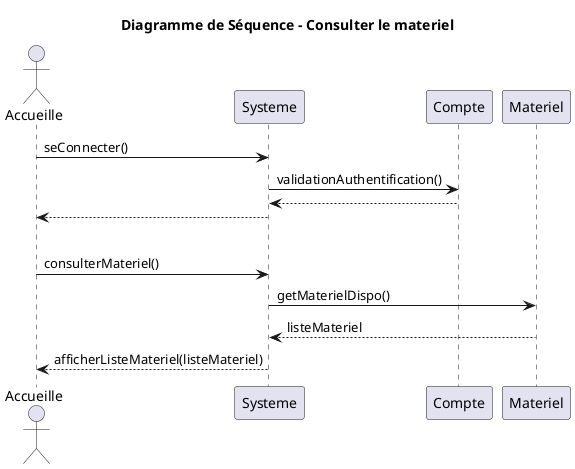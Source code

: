 @startuml
title Diagramme de Séquence - Consulter le materiel
actor Accueille
participant Systeme
participant Compte
participant Materiel

'Connexion à un compte'
Accueille -> Systeme: seConnecter()
Systeme -> Compte: validationAuthentification()
return
Systeme --> Accueille

'Séparation'
|||

'Accueille consulte le matériel'
Accueille -> Systeme : consulterMateriel()
Systeme -> Materiel : getMaterielDispo()
Materiel --> Systeme : listeMateriel
Systeme --> Accueille : afficherListeMateriel(listeMateriel)

@enduml